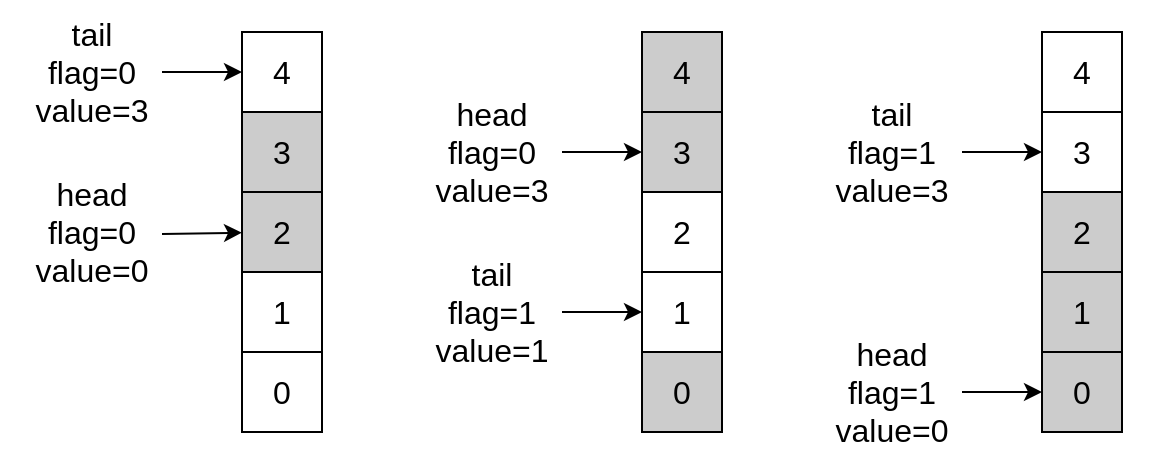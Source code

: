 <mxfile version="13.9.9" type="device"><diagram id="nVJqcGoOOlQt_472pqS9" name="第 1 页"><mxGraphModel dx="1038" dy="607" grid="1" gridSize="10" guides="1" tooltips="1" connect="1" arrows="1" fold="1" page="1" pageScale="1" pageWidth="1169" pageHeight="827" math="0" shadow="0"><root><mxCell id="0"/><mxCell id="1" parent="0"/><mxCell id="34XHeWorzhpUjVhRyE4V-3" value="" style="rounded=0;whiteSpace=wrap;html=1;strokeColor=#FFFFFF;" vertex="1" parent="1"><mxGeometry x="560" y="185" width="180" height="235" as="geometry"/></mxCell><mxCell id="34XHeWorzhpUjVhRyE4V-2" value="" style="rounded=0;whiteSpace=wrap;html=1;strokeColor=#FFFFFF;" vertex="1" parent="1"><mxGeometry x="360" y="185" width="180" height="235" as="geometry"/></mxCell><mxCell id="34XHeWorzhpUjVhRyE4V-1" value="" style="rounded=0;whiteSpace=wrap;html=1;strokeColor=#FFFFFF;" vertex="1" parent="1"><mxGeometry x="160" y="185" width="180" height="235" as="geometry"/></mxCell><mxCell id="aNKOBP3yYGihDJ17leqI-1" value="4" style="rounded=0;whiteSpace=wrap;html=1;fontSize=16;" parent="1" vertex="1"><mxGeometry x="280" y="200" width="40" height="40" as="geometry"/></mxCell><mxCell id="aNKOBP3yYGihDJ17leqI-2" value="3" style="rounded=0;whiteSpace=wrap;html=1;fontSize=16;fillColor=#CCCCCC;" parent="1" vertex="1"><mxGeometry x="280" y="240" width="40" height="40" as="geometry"/></mxCell><mxCell id="aNKOBP3yYGihDJ17leqI-3" value="2" style="rounded=0;whiteSpace=wrap;html=1;fontSize=16;fillColor=#CCCCCC;" parent="1" vertex="1"><mxGeometry x="280" y="280" width="40" height="40" as="geometry"/></mxCell><mxCell id="aNKOBP3yYGihDJ17leqI-7" value="1" style="rounded=0;whiteSpace=wrap;html=1;fontSize=16;fillColor=#FFFFFF;" parent="1" vertex="1"><mxGeometry x="280" y="320" width="40" height="40" as="geometry"/></mxCell><mxCell id="aNKOBP3yYGihDJ17leqI-8" value="0" style="rounded=0;whiteSpace=wrap;html=1;fontSize=16;fillColor=#FFFFFF;" parent="1" vertex="1"><mxGeometry x="280" y="360" width="40" height="40" as="geometry"/></mxCell><mxCell id="aNKOBP3yYGihDJ17leqI-12" value="" style="endArrow=classic;html=1;fontSize=16;entryX=0;entryY=0.5;entryDx=0;entryDy=0;" parent="1" target="aNKOBP3yYGihDJ17leqI-1" edge="1"><mxGeometry width="50" height="50" relative="1" as="geometry"><mxPoint x="240" y="220" as="sourcePoint"/><mxPoint x="240" y="250" as="targetPoint"/></mxGeometry></mxCell><mxCell id="aNKOBP3yYGihDJ17leqI-14" value="tail&lt;br&gt;flag=0&lt;br&gt;value=3" style="text;html=1;strokeColor=none;fillColor=none;align=center;verticalAlign=middle;whiteSpace=wrap;rounded=0;fontSize=16;" parent="1" vertex="1"><mxGeometry x="170" y="185" width="70" height="70" as="geometry"/></mxCell><mxCell id="aNKOBP3yYGihDJ17leqI-15" value="head&lt;br&gt;flag=0&lt;br&gt;value=0" style="text;html=1;strokeColor=none;fillColor=none;align=center;verticalAlign=middle;whiteSpace=wrap;rounded=0;fontSize=16;" parent="1" vertex="1"><mxGeometry x="170" y="265" width="70" height="70" as="geometry"/></mxCell><mxCell id="aNKOBP3yYGihDJ17leqI-27" value="" style="endArrow=classic;html=1;fontSize=16;" parent="1" target="aNKOBP3yYGihDJ17leqI-3" edge="1"><mxGeometry width="50" height="50" relative="1" as="geometry"><mxPoint x="240" y="301" as="sourcePoint"/><mxPoint x="150" y="260" as="targetPoint"/></mxGeometry></mxCell><mxCell id="aNKOBP3yYGihDJ17leqI-28" value="4" style="rounded=0;whiteSpace=wrap;html=1;fontSize=16;fillColor=#CCCCCC;" parent="1" vertex="1"><mxGeometry x="480" y="200" width="40" height="40" as="geometry"/></mxCell><mxCell id="aNKOBP3yYGihDJ17leqI-29" value="3" style="rounded=0;whiteSpace=wrap;html=1;fontSize=16;fillColor=#CCCCCC;" parent="1" vertex="1"><mxGeometry x="480" y="240" width="40" height="40" as="geometry"/></mxCell><mxCell id="aNKOBP3yYGihDJ17leqI-30" value="2" style="rounded=0;whiteSpace=wrap;html=1;fontSize=16;fillColor=#FFFFFF;" parent="1" vertex="1"><mxGeometry x="480" y="280" width="40" height="40" as="geometry"/></mxCell><mxCell id="aNKOBP3yYGihDJ17leqI-31" value="1" style="rounded=0;whiteSpace=wrap;html=1;fontSize=16;fillColor=#FFFFFF;" parent="1" vertex="1"><mxGeometry x="480" y="320" width="40" height="40" as="geometry"/></mxCell><mxCell id="aNKOBP3yYGihDJ17leqI-32" value="0" style="rounded=0;whiteSpace=wrap;html=1;fontSize=16;fillColor=#CCCCCC;" parent="1" vertex="1"><mxGeometry x="480" y="360" width="40" height="40" as="geometry"/></mxCell><mxCell id="aNKOBP3yYGihDJ17leqI-34" value="tail&lt;br&gt;flag=1&lt;br&gt;value=1" style="text;html=1;strokeColor=none;fillColor=none;align=center;verticalAlign=middle;whiteSpace=wrap;rounded=0;fontSize=16;" parent="1" vertex="1"><mxGeometry x="370" y="305" width="70" height="70" as="geometry"/></mxCell><mxCell id="aNKOBP3yYGihDJ17leqI-35" value="head&lt;br&gt;flag=0&lt;br&gt;value=3" style="text;html=1;strokeColor=none;fillColor=#FFFFFF;align=center;verticalAlign=middle;whiteSpace=wrap;rounded=0;fontSize=16;" parent="1" vertex="1"><mxGeometry x="370" y="225" width="70" height="70" as="geometry"/></mxCell><mxCell id="aNKOBP3yYGihDJ17leqI-40" value="" style="endArrow=classic;html=1;fontSize=16;entryX=0;entryY=0.5;entryDx=0;entryDy=0;" parent="1" target="aNKOBP3yYGihDJ17leqI-29" edge="1"><mxGeometry width="50" height="50" relative="1" as="geometry"><mxPoint x="440" y="260" as="sourcePoint"/><mxPoint x="460" y="190" as="targetPoint"/></mxGeometry></mxCell><mxCell id="aNKOBP3yYGihDJ17leqI-42" value="" style="endArrow=classic;html=1;fontSize=16;entryX=0;entryY=0.5;entryDx=0;entryDy=0;" parent="1" target="aNKOBP3yYGihDJ17leqI-31" edge="1"><mxGeometry width="50" height="50" relative="1" as="geometry"><mxPoint x="440" y="340" as="sourcePoint"/><mxPoint x="460" y="420" as="targetPoint"/></mxGeometry></mxCell><mxCell id="aNKOBP3yYGihDJ17leqI-43" value="4" style="rounded=0;whiteSpace=wrap;html=1;fontSize=16;" parent="1" vertex="1"><mxGeometry x="680" y="200" width="40" height="40" as="geometry"/></mxCell><mxCell id="aNKOBP3yYGihDJ17leqI-45" value="2" style="rounded=0;whiteSpace=wrap;html=1;fontSize=16;fillColor=#CCCCCC;" parent="1" vertex="1"><mxGeometry x="680" y="280" width="40" height="40" as="geometry"/></mxCell><mxCell id="aNKOBP3yYGihDJ17leqI-46" value="1" style="rounded=0;whiteSpace=wrap;html=1;fontSize=16;fillColor=#CCCCCC;" parent="1" vertex="1"><mxGeometry x="680" y="320" width="40" height="40" as="geometry"/></mxCell><mxCell id="aNKOBP3yYGihDJ17leqI-47" value="0" style="rounded=0;whiteSpace=wrap;html=1;fontSize=16;fillColor=#CCCCCC;" parent="1" vertex="1"><mxGeometry x="680" y="360" width="40" height="40" as="geometry"/></mxCell><mxCell id="aNKOBP3yYGihDJ17leqI-49" value="tail&lt;br&gt;flag=1&lt;br&gt;value=3" style="text;html=1;strokeColor=none;fillColor=none;align=center;verticalAlign=middle;whiteSpace=wrap;rounded=0;fontSize=16;" parent="1" vertex="1"><mxGeometry x="570" y="225" width="70" height="70" as="geometry"/></mxCell><mxCell id="aNKOBP3yYGihDJ17leqI-50" value="head&lt;br&gt;flag=1&lt;br&gt;value=0" style="text;html=1;strokeColor=none;fillColor=none;align=center;verticalAlign=middle;whiteSpace=wrap;rounded=0;fontSize=16;" parent="1" vertex="1"><mxGeometry x="570" y="345" width="70" height="70" as="geometry"/></mxCell><mxCell id="aNKOBP3yYGihDJ17leqI-52" value="" style="endArrow=classic;html=1;fontSize=16;entryX=0;entryY=0.5;entryDx=0;entryDy=0;" parent="1" target="aNKOBP3yYGihDJ17leqI-47" edge="1"><mxGeometry width="50" height="50" relative="1" as="geometry"><mxPoint x="640" y="380" as="sourcePoint"/><mxPoint x="630" y="360" as="targetPoint"/></mxGeometry></mxCell><mxCell id="aNKOBP3yYGihDJ17leqI-53" value="" style="endArrow=classic;html=1;fontSize=16;entryX=0;entryY=0.5;entryDx=0;entryDy=0;" parent="1" target="aNKOBP3yYGihDJ17leqI-44" edge="1"><mxGeometry width="50" height="50" relative="1" as="geometry"><mxPoint x="640" y="260" as="sourcePoint"/><mxPoint x="600" y="140" as="targetPoint"/></mxGeometry></mxCell><mxCell id="aNKOBP3yYGihDJ17leqI-44" value="3" style="rounded=0;whiteSpace=wrap;html=1;fontSize=16;fillColor=#FFFFFF;" parent="1" vertex="1"><mxGeometry x="680" y="240" width="40" height="40" as="geometry"/></mxCell></root></mxGraphModel></diagram></mxfile>